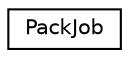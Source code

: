 digraph "Graphical Class Hierarchy"
{
 // LATEX_PDF_SIZE
  edge [fontname="Helvetica",fontsize="10",labelfontname="Helvetica",labelfontsize="10"];
  node [fontname="Helvetica",fontsize="10",shape=record];
  rankdir="LR";
  Node0 [label="PackJob",height=0.2,width=0.4,color="black", fillcolor="white", style="filled",URL="$classPackJob.html",tooltip=" "];
}
